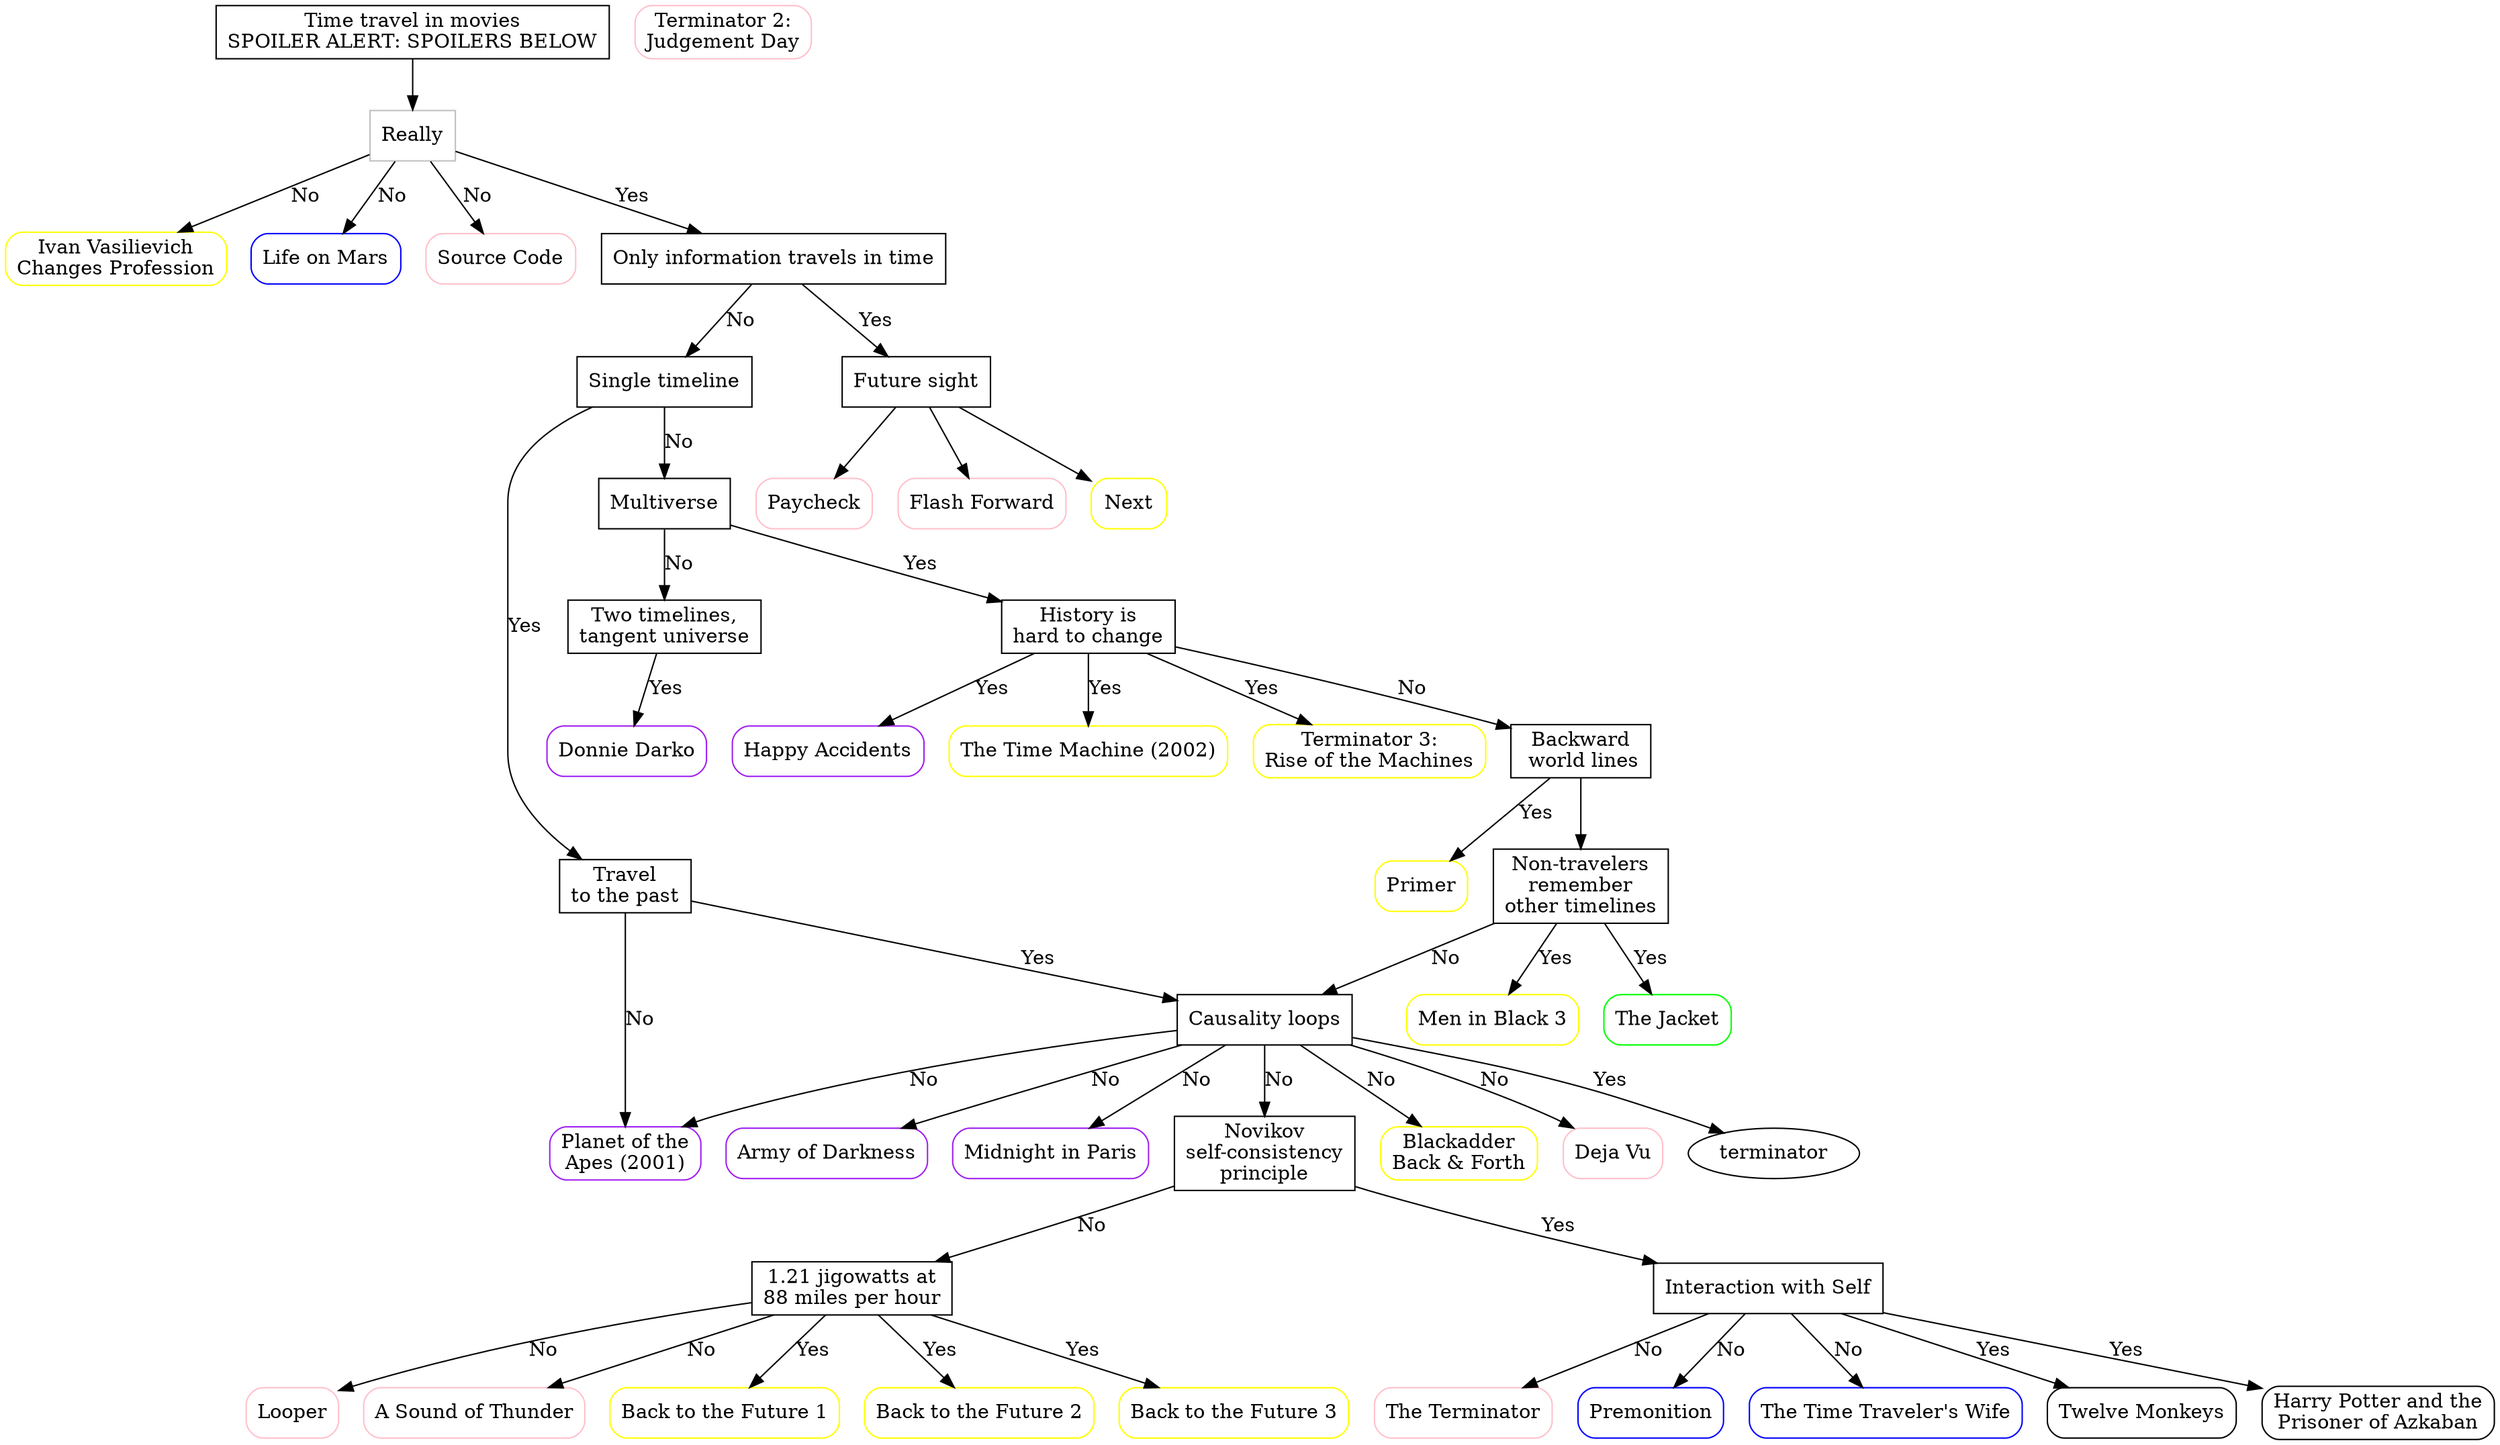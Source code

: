 digraph time_travel_movies {
	main [label="Time travel in movies\nSPOILER ALERT: SPOILERS BELOW",shape=box];
	really [label="Really",shape=box,color=gray];
	main -> really;
	
	m_changes_profession [label="Ivan Vasilievich\nChanges Profession",
	   color=yellow,style=rounded,shape=box];
	life_on_mars         [label="Life on Mars", color=blue, style=rounded, shape=box];
	source_code          [label="Source Code", shape=box, style=rounded, color=pink];

	really -> m_changes_profession [label=No];
	really -> life_on_mars         [label=No];
	really -> source_code          [label=No];

	only_info [label="Only information travels in time", shape=box];
	really -> only_info [label=Yes];
	
	single_timeline [label="Single timeline", shape=box];
	future_sight    [label="Future sight", shape=box];
	only_info -> single_timeline [label=No];
	only_info -> future_sight [label=Yes];

	travel_to_past [label="Travel\nto the past", shape=box];
	single_timeline -> travel_to_past [label=Yes];
	multiverse [label=Multiverse,shape=box];
	single_timeline -> multiverse [label=No];
	planet_apes [label="Planet of the\nApes \[1968\]", shape=box, style=rounded, color=brown];
	travel_to_past -> planet_apes [label=No];
	causality_loops [label="Causality loops", shape=box];
	travel_to_past -> causality_loops [label=Yes];
	army_of_dark [label="Army of Darkness",shape=box, style=rounded, color=purple];
	midnight_paris [label="Midnight in Paris",shape=box, style=rounded, color=purple];
	causality_loops -> army_of_dark   [label=No];
	causality_loops -> midnight_paris [label=No];
	novikov [label="Novikov\nself-consistency\nprinciple",shape=box];
	causality_loops -> novikov [label=No];
	
	jigowatts [label="1.21 jigowatts at\n88 miles per hour",shape=box];
	novikov -> jigowatts [label=No];
	looper  [label="Looper", shape=box, style=rounded, color=pink];
	thunder [label="A Sound of Thunder", shape=box, style=rounded, color=pink]; 
	jigowatts -> looper  [label=No];
	jigowatts -> thunder [label=No];
	
	backfuture1 [label="Back to the Future 1", shape=box, style=rounded, color=yellow];
	backfuture2 [label="Back to the Future 2", shape=box, style=rounded, color=yellow];
	backfuture3 [label="Back to the Future 3", shape=box, style=rounded, color=yellow];
	
	jigowatts -> backfuture1 [label=Yes];
	jigowatts -> backfuture2 [label=Yes];
	jigowatts -> backfuture3 [label=Yes];
	novikov -> interact_self [label=Yes];
	interact_self  [label="Interaction with Self",shape=box];
	terminator1    [label="The Terminator",shape=box,style=rounded,color=pink];
	premonition    [label="Premonition",shape=box,style=rounded,color=blue];
	time_trav_wife [label="The Time Traveler's Wife",shape=box,style=rounded,color=blue];
	interact_self -> terminator1    [label=No];
	interact_self -> premonition    [label=No];
	interact_self -> time_trav_wife [label=No];
	twelve_monkeys [label="Twelve Monkeys",shape=box,style=rounded];
	harry_azkaban [label="Harry Potter and the\nPrisoner of Azkaban",shape=box,style=rounded];
	interact_self -> twelve_monkeys [label=Yes];
	interact_self -> harry_azkaban  [label=Yes];
	two_timelines [label="Two timelines,\ntangent universe",shape=box];
	donnie_darko [label="Donnie Darko",shape=box,style=rounded,color=purple];
	history_hard [label="History is\nhard to change",shape=box];
	multiverse -> history_hard [label=Yes];
	happy_accident [label="Happy Accidents",shape=box,style=rounded,color=purple];
	time_machine   [label="The Time Machine (2002)",shape=box,style=rounded,color=yellow];
	terminator3    [label="Terminator 3:\nRise of the Machines",shape=box,style=rounded,color=yellow];
	history_hard -> happy_accident [label=Yes];
	history_hard -> terminator3 [label=Yes];
	history_hard -> time_machine [label=Yes];
	backward_worldlines [label="Backward\n world lines",shape=box];
	primer [label="Primer",shape=box,style=rounded,color=yellow];
	backward_worldlines -> primer [label=Yes];
	multiverse -> two_timelines [label=No];
	two_timelines -> donnie_darko [label=Yes];
	history_hard -> backward_worldlines [label=No];
	paycheck [label="Paycheck",shape=box,style=rounded,color=pink];
	flash_fwd [label="Flash Forward",shape=box,style=rounded,color=pink];
	next [label="Next",shape=box,style=rounded,color=yellow];
	future_sight -> next;
	future_sight -> flash_fwd;
	future_sight -> paycheck;
	non_travelers_remember [label="Non-travelers\nremember\nother timelines",shape=box];
	backward_worldlines -> non_travelers_remember;
	non_travelers_remember -> causality_loops [label=No];
	blckadder   [label="Blackadder\nBack & Forth", shape=box, style=rounded, color=Yellow];
	planet_apes [label="Planet of the\nApes (2001)",shape=box,style=rounded,color=Purple];
	deja_vu     [label="Deja Vu",shape=box,style=rounded,color=Pink];
	causality_loops -> blckadder [label=No];
	causality_loops -> planet_apes [label=No];
	causality_loops -> deja_vu [label=No];
	terminator2 [label="Terminator 2:\nJudgement Day",shape=box,style=rounded,color=Pink];
	causality_loops -> terminator [label=Yes];
	men_in_black_3 [label="Men in Black 3", shape=box,style=rounded,color=Yellow];
	jacket [label="The Jacket", shape=box,style=rounded,color=Green];
	non_travelers_remember -> jacket [label=Yes];
	non_travelers_remember -> men_in_black_3 [label=Yes];
	
	
	
}

